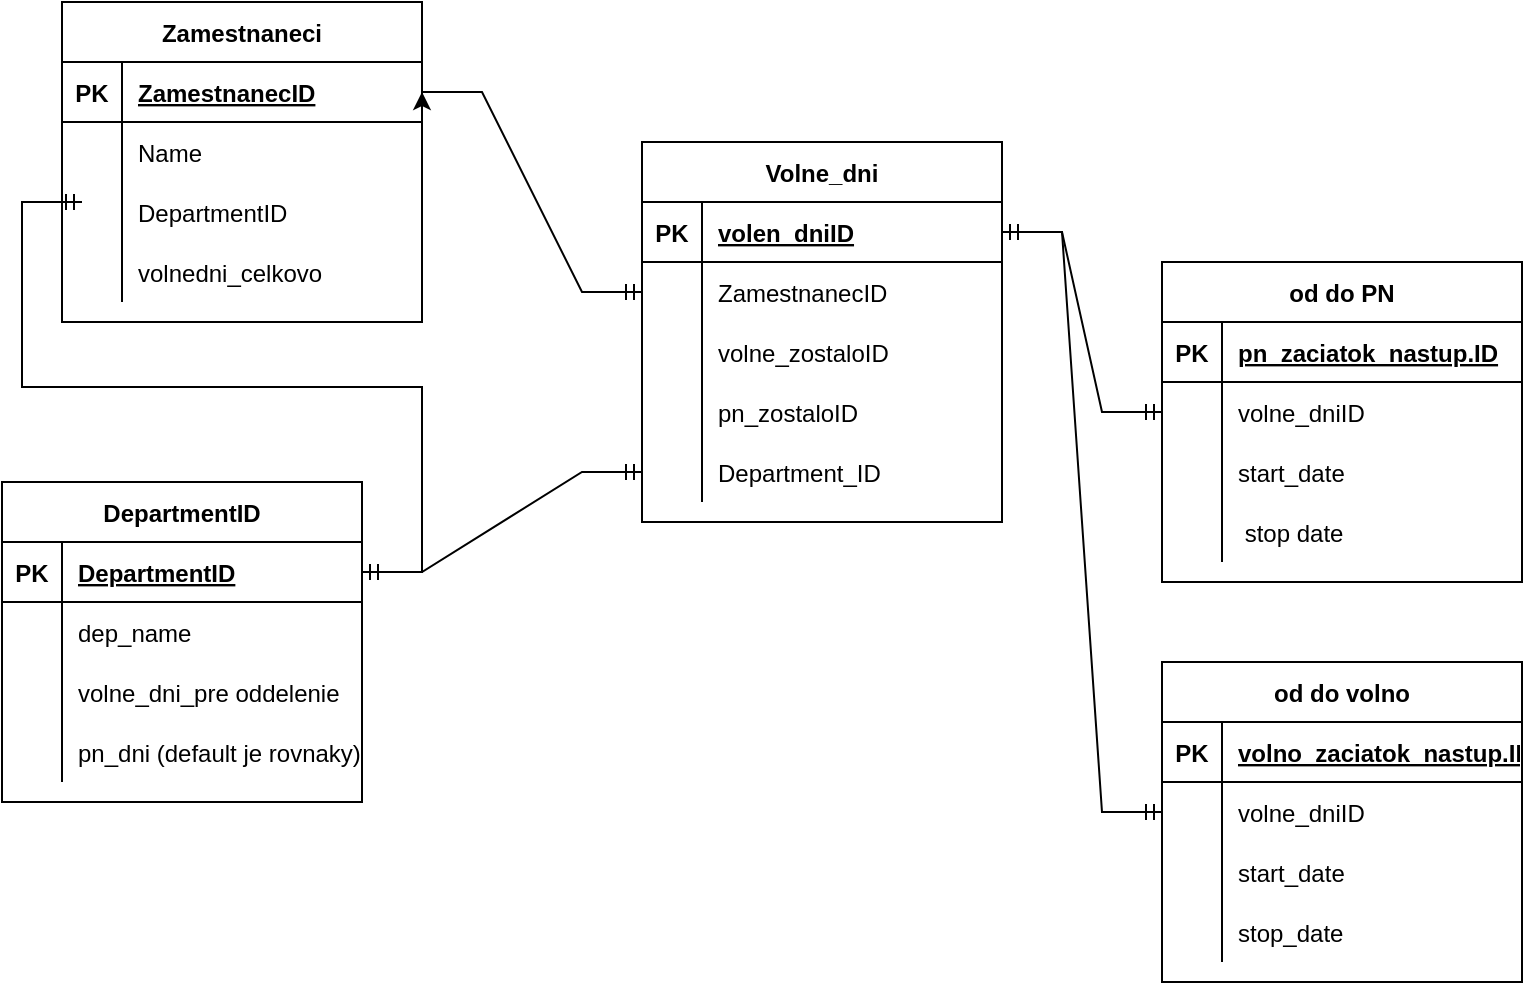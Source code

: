 <mxfile version="17.4.6" type="device"><diagram id="BS0G3T2v_LjWMvKO3MU5" name="Page-1"><mxGraphModel dx="1422" dy="696" grid="1" gridSize="10" guides="1" tooltips="1" connect="1" arrows="1" fold="1" page="1" pageScale="1" pageWidth="850" pageHeight="1100" math="0" shadow="0"><root><mxCell id="0"/><mxCell id="1" parent="0"/><mxCell id="dnge9GeZkEIZmfZI3fVi-1" value="Volne_dni" style="shape=table;startSize=30;container=1;collapsible=1;childLayout=tableLayout;fixedRows=1;rowLines=0;fontStyle=1;align=center;resizeLast=1;" parent="1" vertex="1"><mxGeometry x="340" y="120" width="180" height="190" as="geometry"/></mxCell><mxCell id="dnge9GeZkEIZmfZI3fVi-2" value="" style="shape=tableRow;horizontal=0;startSize=0;swimlaneHead=0;swimlaneBody=0;fillColor=none;collapsible=0;dropTarget=0;points=[[0,0.5],[1,0.5]];portConstraint=eastwest;top=0;left=0;right=0;bottom=1;" parent="dnge9GeZkEIZmfZI3fVi-1" vertex="1"><mxGeometry y="30" width="180" height="30" as="geometry"/></mxCell><mxCell id="dnge9GeZkEIZmfZI3fVi-3" value="PK" style="shape=partialRectangle;connectable=0;fillColor=none;top=0;left=0;bottom=0;right=0;fontStyle=1;overflow=hidden;" parent="dnge9GeZkEIZmfZI3fVi-2" vertex="1"><mxGeometry width="30" height="30" as="geometry"><mxRectangle width="30" height="30" as="alternateBounds"/></mxGeometry></mxCell><mxCell id="dnge9GeZkEIZmfZI3fVi-4" value="volen_dniID" style="shape=partialRectangle;connectable=0;fillColor=none;top=0;left=0;bottom=0;right=0;align=left;spacingLeft=6;fontStyle=5;overflow=hidden;" parent="dnge9GeZkEIZmfZI3fVi-2" vertex="1"><mxGeometry x="30" width="150" height="30" as="geometry"><mxRectangle width="150" height="30" as="alternateBounds"/></mxGeometry></mxCell><mxCell id="dnge9GeZkEIZmfZI3fVi-5" value="" style="shape=tableRow;horizontal=0;startSize=0;swimlaneHead=0;swimlaneBody=0;fillColor=none;collapsible=0;dropTarget=0;points=[[0,0.5],[1,0.5]];portConstraint=eastwest;top=0;left=0;right=0;bottom=0;" parent="dnge9GeZkEIZmfZI3fVi-1" vertex="1"><mxGeometry y="60" width="180" height="30" as="geometry"/></mxCell><mxCell id="dnge9GeZkEIZmfZI3fVi-6" value="" style="shape=partialRectangle;connectable=0;fillColor=none;top=0;left=0;bottom=0;right=0;editable=1;overflow=hidden;" parent="dnge9GeZkEIZmfZI3fVi-5" vertex="1"><mxGeometry width="30" height="30" as="geometry"><mxRectangle width="30" height="30" as="alternateBounds"/></mxGeometry></mxCell><mxCell id="dnge9GeZkEIZmfZI3fVi-7" value="ZamestnanecID" style="shape=partialRectangle;connectable=0;fillColor=none;top=0;left=0;bottom=0;right=0;align=left;spacingLeft=6;overflow=hidden;" parent="dnge9GeZkEIZmfZI3fVi-5" vertex="1"><mxGeometry x="30" width="150" height="30" as="geometry"><mxRectangle width="150" height="30" as="alternateBounds"/></mxGeometry></mxCell><mxCell id="dnge9GeZkEIZmfZI3fVi-8" value="" style="shape=tableRow;horizontal=0;startSize=0;swimlaneHead=0;swimlaneBody=0;fillColor=none;collapsible=0;dropTarget=0;points=[[0,0.5],[1,0.5]];portConstraint=eastwest;top=0;left=0;right=0;bottom=0;" parent="dnge9GeZkEIZmfZI3fVi-1" vertex="1"><mxGeometry y="90" width="180" height="30" as="geometry"/></mxCell><mxCell id="dnge9GeZkEIZmfZI3fVi-9" value="" style="shape=partialRectangle;connectable=0;fillColor=none;top=0;left=0;bottom=0;right=0;editable=1;overflow=hidden;" parent="dnge9GeZkEIZmfZI3fVi-8" vertex="1"><mxGeometry width="30" height="30" as="geometry"><mxRectangle width="30" height="30" as="alternateBounds"/></mxGeometry></mxCell><mxCell id="dnge9GeZkEIZmfZI3fVi-10" value="volne_zostaloID" style="shape=partialRectangle;connectable=0;fillColor=none;top=0;left=0;bottom=0;right=0;align=left;spacingLeft=6;overflow=hidden;" parent="dnge9GeZkEIZmfZI3fVi-8" vertex="1"><mxGeometry x="30" width="150" height="30" as="geometry"><mxRectangle width="150" height="30" as="alternateBounds"/></mxGeometry></mxCell><mxCell id="dnge9GeZkEIZmfZI3fVi-11" value="" style="shape=tableRow;horizontal=0;startSize=0;swimlaneHead=0;swimlaneBody=0;fillColor=none;collapsible=0;dropTarget=0;points=[[0,0.5],[1,0.5]];portConstraint=eastwest;top=0;left=0;right=0;bottom=0;" parent="dnge9GeZkEIZmfZI3fVi-1" vertex="1"><mxGeometry y="120" width="180" height="30" as="geometry"/></mxCell><mxCell id="dnge9GeZkEIZmfZI3fVi-12" value="" style="shape=partialRectangle;connectable=0;fillColor=none;top=0;left=0;bottom=0;right=0;editable=1;overflow=hidden;" parent="dnge9GeZkEIZmfZI3fVi-11" vertex="1"><mxGeometry width="30" height="30" as="geometry"><mxRectangle width="30" height="30" as="alternateBounds"/></mxGeometry></mxCell><mxCell id="dnge9GeZkEIZmfZI3fVi-13" value="pn_zostaloID" style="shape=partialRectangle;connectable=0;fillColor=none;top=0;left=0;bottom=0;right=0;align=left;spacingLeft=6;overflow=hidden;" parent="dnge9GeZkEIZmfZI3fVi-11" vertex="1"><mxGeometry x="30" width="150" height="30" as="geometry"><mxRectangle width="150" height="30" as="alternateBounds"/></mxGeometry></mxCell><mxCell id="Zyae8Sh_fjNBrt66247U-1" value="" style="shape=tableRow;horizontal=0;startSize=0;swimlaneHead=0;swimlaneBody=0;fillColor=none;collapsible=0;dropTarget=0;points=[[0,0.5],[1,0.5]];portConstraint=eastwest;top=0;left=0;right=0;bottom=0;" vertex="1" parent="dnge9GeZkEIZmfZI3fVi-1"><mxGeometry y="150" width="180" height="30" as="geometry"/></mxCell><mxCell id="Zyae8Sh_fjNBrt66247U-2" value="" style="shape=partialRectangle;connectable=0;fillColor=none;top=0;left=0;bottom=0;right=0;editable=1;overflow=hidden;" vertex="1" parent="Zyae8Sh_fjNBrt66247U-1"><mxGeometry width="30" height="30" as="geometry"><mxRectangle width="30" height="30" as="alternateBounds"/></mxGeometry></mxCell><mxCell id="Zyae8Sh_fjNBrt66247U-3" value="Department_ID" style="shape=partialRectangle;connectable=0;fillColor=none;top=0;left=0;bottom=0;right=0;align=left;spacingLeft=6;overflow=hidden;" vertex="1" parent="Zyae8Sh_fjNBrt66247U-1"><mxGeometry x="30" width="150" height="30" as="geometry"><mxRectangle width="150" height="30" as="alternateBounds"/></mxGeometry></mxCell><mxCell id="dnge9GeZkEIZmfZI3fVi-14" value="od do volno" style="shape=table;startSize=30;container=1;collapsible=1;childLayout=tableLayout;fixedRows=1;rowLines=0;fontStyle=1;align=center;resizeLast=1;" parent="1" vertex="1"><mxGeometry x="600" y="380" width="180" height="160" as="geometry"/></mxCell><mxCell id="dnge9GeZkEIZmfZI3fVi-15" value="" style="shape=tableRow;horizontal=0;startSize=0;swimlaneHead=0;swimlaneBody=0;fillColor=none;collapsible=0;dropTarget=0;points=[[0,0.5],[1,0.5]];portConstraint=eastwest;top=0;left=0;right=0;bottom=1;" parent="dnge9GeZkEIZmfZI3fVi-14" vertex="1"><mxGeometry y="30" width="180" height="30" as="geometry"/></mxCell><mxCell id="dnge9GeZkEIZmfZI3fVi-16" value="PK" style="shape=partialRectangle;connectable=0;fillColor=none;top=0;left=0;bottom=0;right=0;fontStyle=1;overflow=hidden;" parent="dnge9GeZkEIZmfZI3fVi-15" vertex="1"><mxGeometry width="30" height="30" as="geometry"><mxRectangle width="30" height="30" as="alternateBounds"/></mxGeometry></mxCell><mxCell id="dnge9GeZkEIZmfZI3fVi-17" value="volno_zaciatok_nastup.ID" style="shape=partialRectangle;connectable=0;fillColor=none;top=0;left=0;bottom=0;right=0;align=left;spacingLeft=6;fontStyle=5;overflow=hidden;" parent="dnge9GeZkEIZmfZI3fVi-15" vertex="1"><mxGeometry x="30" width="150" height="30" as="geometry"><mxRectangle width="150" height="30" as="alternateBounds"/></mxGeometry></mxCell><mxCell id="dnge9GeZkEIZmfZI3fVi-18" value="" style="shape=tableRow;horizontal=0;startSize=0;swimlaneHead=0;swimlaneBody=0;fillColor=none;collapsible=0;dropTarget=0;points=[[0,0.5],[1,0.5]];portConstraint=eastwest;top=0;left=0;right=0;bottom=0;" parent="dnge9GeZkEIZmfZI3fVi-14" vertex="1"><mxGeometry y="60" width="180" height="30" as="geometry"/></mxCell><mxCell id="dnge9GeZkEIZmfZI3fVi-19" value="" style="shape=partialRectangle;connectable=0;fillColor=none;top=0;left=0;bottom=0;right=0;editable=1;overflow=hidden;" parent="dnge9GeZkEIZmfZI3fVi-18" vertex="1"><mxGeometry width="30" height="30" as="geometry"><mxRectangle width="30" height="30" as="alternateBounds"/></mxGeometry></mxCell><mxCell id="dnge9GeZkEIZmfZI3fVi-20" value="volne_dniID" style="shape=partialRectangle;connectable=0;fillColor=none;top=0;left=0;bottom=0;right=0;align=left;spacingLeft=6;overflow=hidden;" parent="dnge9GeZkEIZmfZI3fVi-18" vertex="1"><mxGeometry x="30" width="150" height="30" as="geometry"><mxRectangle width="150" height="30" as="alternateBounds"/></mxGeometry></mxCell><mxCell id="dnge9GeZkEIZmfZI3fVi-21" value="" style="shape=tableRow;horizontal=0;startSize=0;swimlaneHead=0;swimlaneBody=0;fillColor=none;collapsible=0;dropTarget=0;points=[[0,0.5],[1,0.5]];portConstraint=eastwest;top=0;left=0;right=0;bottom=0;" parent="dnge9GeZkEIZmfZI3fVi-14" vertex="1"><mxGeometry y="90" width="180" height="30" as="geometry"/></mxCell><mxCell id="dnge9GeZkEIZmfZI3fVi-22" value="" style="shape=partialRectangle;connectable=0;fillColor=none;top=0;left=0;bottom=0;right=0;editable=1;overflow=hidden;" parent="dnge9GeZkEIZmfZI3fVi-21" vertex="1"><mxGeometry width="30" height="30" as="geometry"><mxRectangle width="30" height="30" as="alternateBounds"/></mxGeometry></mxCell><mxCell id="dnge9GeZkEIZmfZI3fVi-23" value="start_date" style="shape=partialRectangle;connectable=0;fillColor=none;top=0;left=0;bottom=0;right=0;align=left;spacingLeft=6;overflow=hidden;" parent="dnge9GeZkEIZmfZI3fVi-21" vertex="1"><mxGeometry x="30" width="150" height="30" as="geometry"><mxRectangle width="150" height="30" as="alternateBounds"/></mxGeometry></mxCell><mxCell id="dnge9GeZkEIZmfZI3fVi-24" value="" style="shape=tableRow;horizontal=0;startSize=0;swimlaneHead=0;swimlaneBody=0;fillColor=none;collapsible=0;dropTarget=0;points=[[0,0.5],[1,0.5]];portConstraint=eastwest;top=0;left=0;right=0;bottom=0;" parent="dnge9GeZkEIZmfZI3fVi-14" vertex="1"><mxGeometry y="120" width="180" height="30" as="geometry"/></mxCell><mxCell id="dnge9GeZkEIZmfZI3fVi-25" value="" style="shape=partialRectangle;connectable=0;fillColor=none;top=0;left=0;bottom=0;right=0;editable=1;overflow=hidden;" parent="dnge9GeZkEIZmfZI3fVi-24" vertex="1"><mxGeometry width="30" height="30" as="geometry"><mxRectangle width="30" height="30" as="alternateBounds"/></mxGeometry></mxCell><mxCell id="dnge9GeZkEIZmfZI3fVi-26" value="stop_date" style="shape=partialRectangle;connectable=0;fillColor=none;top=0;left=0;bottom=0;right=0;align=left;spacingLeft=6;overflow=hidden;" parent="dnge9GeZkEIZmfZI3fVi-24" vertex="1"><mxGeometry x="30" width="150" height="30" as="geometry"><mxRectangle width="150" height="30" as="alternateBounds"/></mxGeometry></mxCell><object label="Zamestnaneci" id="dnge9GeZkEIZmfZI3fVi-27"><mxCell style="shape=table;startSize=30;container=1;collapsible=1;childLayout=tableLayout;fixedRows=1;rowLines=0;fontStyle=1;align=center;resizeLast=1;" parent="1" vertex="1"><mxGeometry x="50" y="50" width="180" height="160" as="geometry"><mxRectangle x="90" y="370" width="60" height="30" as="alternateBounds"/></mxGeometry></mxCell></object><mxCell id="dnge9GeZkEIZmfZI3fVi-28" value="" style="shape=tableRow;horizontal=0;startSize=0;swimlaneHead=0;swimlaneBody=0;fillColor=none;collapsible=0;dropTarget=0;points=[[0,0.5],[1,0.5]];portConstraint=eastwest;top=0;left=0;right=0;bottom=1;" parent="dnge9GeZkEIZmfZI3fVi-27" vertex="1"><mxGeometry y="30" width="180" height="30" as="geometry"/></mxCell><mxCell id="dnge9GeZkEIZmfZI3fVi-29" value="PK" style="shape=partialRectangle;connectable=0;fillColor=none;top=0;left=0;bottom=0;right=0;fontStyle=1;overflow=hidden;" parent="dnge9GeZkEIZmfZI3fVi-28" vertex="1"><mxGeometry width="30" height="30" as="geometry"><mxRectangle width="30" height="30" as="alternateBounds"/></mxGeometry></mxCell><mxCell id="dnge9GeZkEIZmfZI3fVi-30" value="ZamestnanecID" style="shape=partialRectangle;connectable=0;fillColor=none;top=0;left=0;bottom=0;right=0;align=left;spacingLeft=6;fontStyle=5;overflow=hidden;" parent="dnge9GeZkEIZmfZI3fVi-28" vertex="1"><mxGeometry x="30" width="150" height="30" as="geometry"><mxRectangle width="150" height="30" as="alternateBounds"/></mxGeometry></mxCell><mxCell id="dnge9GeZkEIZmfZI3fVi-43" style="edgeStyle=orthogonalEdgeStyle;rounded=0;orthogonalLoop=1;jettySize=auto;html=1;exitX=1;exitY=0.5;exitDx=0;exitDy=0;entryX=1;entryY=0.5;entryDx=0;entryDy=0;" parent="dnge9GeZkEIZmfZI3fVi-27" source="dnge9GeZkEIZmfZI3fVi-31" target="dnge9GeZkEIZmfZI3fVi-28" edge="1"><mxGeometry relative="1" as="geometry"/></mxCell><mxCell id="dnge9GeZkEIZmfZI3fVi-31" value="" style="shape=tableRow;horizontal=0;startSize=0;swimlaneHead=0;swimlaneBody=0;fillColor=none;collapsible=0;dropTarget=0;points=[[0,0.5],[1,0.5]];portConstraint=eastwest;top=0;left=0;right=0;bottom=0;" parent="dnge9GeZkEIZmfZI3fVi-27" vertex="1"><mxGeometry y="60" width="180" height="30" as="geometry"/></mxCell><mxCell id="dnge9GeZkEIZmfZI3fVi-32" value="" style="shape=partialRectangle;connectable=0;fillColor=none;top=0;left=0;bottom=0;right=0;editable=1;overflow=hidden;" parent="dnge9GeZkEIZmfZI3fVi-31" vertex="1"><mxGeometry width="30" height="30" as="geometry"><mxRectangle width="30" height="30" as="alternateBounds"/></mxGeometry></mxCell><mxCell id="dnge9GeZkEIZmfZI3fVi-33" value="Name" style="shape=partialRectangle;connectable=0;fillColor=none;top=0;left=0;bottom=0;right=0;align=left;spacingLeft=6;overflow=hidden;" parent="dnge9GeZkEIZmfZI3fVi-31" vertex="1"><mxGeometry x="30" width="150" height="30" as="geometry"><mxRectangle width="150" height="30" as="alternateBounds"/></mxGeometry></mxCell><mxCell id="dnge9GeZkEIZmfZI3fVi-34" value="" style="shape=tableRow;horizontal=0;startSize=0;swimlaneHead=0;swimlaneBody=0;fillColor=none;collapsible=0;dropTarget=0;points=[[0,0.5],[1,0.5]];portConstraint=eastwest;top=0;left=0;right=0;bottom=0;" parent="dnge9GeZkEIZmfZI3fVi-27" vertex="1"><mxGeometry y="90" width="180" height="30" as="geometry"/></mxCell><mxCell id="dnge9GeZkEIZmfZI3fVi-35" value="" style="shape=partialRectangle;connectable=0;fillColor=none;top=0;left=0;bottom=0;right=0;editable=1;overflow=hidden;" parent="dnge9GeZkEIZmfZI3fVi-34" vertex="1"><mxGeometry width="30" height="30" as="geometry"><mxRectangle width="30" height="30" as="alternateBounds"/></mxGeometry></mxCell><mxCell id="dnge9GeZkEIZmfZI3fVi-36" value="DepartmentID" style="shape=partialRectangle;connectable=0;fillColor=none;top=0;left=0;bottom=0;right=0;align=left;spacingLeft=6;overflow=hidden;" parent="dnge9GeZkEIZmfZI3fVi-34" vertex="1"><mxGeometry x="30" width="150" height="30" as="geometry"><mxRectangle width="150" height="30" as="alternateBounds"/></mxGeometry></mxCell><mxCell id="dnge9GeZkEIZmfZI3fVi-37" value="" style="shape=tableRow;horizontal=0;startSize=0;swimlaneHead=0;swimlaneBody=0;fillColor=none;collapsible=0;dropTarget=0;points=[[0,0.5],[1,0.5]];portConstraint=eastwest;top=0;left=0;right=0;bottom=0;" parent="dnge9GeZkEIZmfZI3fVi-27" vertex="1"><mxGeometry y="120" width="180" height="30" as="geometry"/></mxCell><mxCell id="dnge9GeZkEIZmfZI3fVi-38" value="" style="shape=partialRectangle;connectable=0;fillColor=none;top=0;left=0;bottom=0;right=0;editable=1;overflow=hidden;" parent="dnge9GeZkEIZmfZI3fVi-37" vertex="1"><mxGeometry width="30" height="30" as="geometry"><mxRectangle width="30" height="30" as="alternateBounds"/></mxGeometry></mxCell><mxCell id="dnge9GeZkEIZmfZI3fVi-39" value="volnedni_celkovo" style="shape=partialRectangle;connectable=0;fillColor=none;top=0;left=0;bottom=0;right=0;align=left;spacingLeft=6;overflow=hidden;" parent="dnge9GeZkEIZmfZI3fVi-37" vertex="1"><mxGeometry x="30" width="150" height="30" as="geometry"><mxRectangle width="150" height="30" as="alternateBounds"/></mxGeometry></mxCell><mxCell id="dnge9GeZkEIZmfZI3fVi-42" value="" style="edgeStyle=entityRelationEdgeStyle;fontSize=12;html=1;endArrow=ERmandOne;rounded=0;entryX=0;entryY=0.5;entryDx=0;entryDy=0;" parent="1" source="dnge9GeZkEIZmfZI3fVi-28" target="dnge9GeZkEIZmfZI3fVi-5" edge="1"><mxGeometry width="100" height="100" relative="1" as="geometry"><mxPoint x="270" y="440" as="sourcePoint"/><mxPoint x="370" y="340" as="targetPoint"/></mxGeometry></mxCell><mxCell id="dnge9GeZkEIZmfZI3fVi-44" value="" style="edgeStyle=entityRelationEdgeStyle;fontSize=12;html=1;endArrow=ERmandOne;startArrow=ERmandOne;rounded=0;exitX=1;exitY=0.5;exitDx=0;exitDy=0;entryX=0;entryY=0.5;entryDx=0;entryDy=0;" parent="1" source="dnge9GeZkEIZmfZI3fVi-2" target="dnge9GeZkEIZmfZI3fVi-18" edge="1"><mxGeometry width="100" height="100" relative="1" as="geometry"><mxPoint x="530" y="290" as="sourcePoint"/><mxPoint x="630" y="190" as="targetPoint"/></mxGeometry></mxCell><mxCell id="dnge9GeZkEIZmfZI3fVi-45" value="od do PN" style="shape=table;startSize=30;container=1;collapsible=1;childLayout=tableLayout;fixedRows=1;rowLines=0;fontStyle=1;align=center;resizeLast=1;" parent="1" vertex="1"><mxGeometry x="600" y="180" width="180" height="160" as="geometry"/></mxCell><mxCell id="dnge9GeZkEIZmfZI3fVi-46" value="" style="shape=tableRow;horizontal=0;startSize=0;swimlaneHead=0;swimlaneBody=0;fillColor=none;collapsible=0;dropTarget=0;points=[[0,0.5],[1,0.5]];portConstraint=eastwest;top=0;left=0;right=0;bottom=1;" parent="dnge9GeZkEIZmfZI3fVi-45" vertex="1"><mxGeometry y="30" width="180" height="30" as="geometry"/></mxCell><mxCell id="dnge9GeZkEIZmfZI3fVi-47" value="PK" style="shape=partialRectangle;connectable=0;fillColor=none;top=0;left=0;bottom=0;right=0;fontStyle=1;overflow=hidden;" parent="dnge9GeZkEIZmfZI3fVi-46" vertex="1"><mxGeometry width="30" height="30" as="geometry"><mxRectangle width="30" height="30" as="alternateBounds"/></mxGeometry></mxCell><mxCell id="dnge9GeZkEIZmfZI3fVi-48" value="pn_zaciatok_nastup.ID" style="shape=partialRectangle;connectable=0;fillColor=none;top=0;left=0;bottom=0;right=0;align=left;spacingLeft=6;fontStyle=5;overflow=hidden;" parent="dnge9GeZkEIZmfZI3fVi-46" vertex="1"><mxGeometry x="30" width="150" height="30" as="geometry"><mxRectangle width="150" height="30" as="alternateBounds"/></mxGeometry></mxCell><mxCell id="dnge9GeZkEIZmfZI3fVi-49" value="" style="shape=tableRow;horizontal=0;startSize=0;swimlaneHead=0;swimlaneBody=0;fillColor=none;collapsible=0;dropTarget=0;points=[[0,0.5],[1,0.5]];portConstraint=eastwest;top=0;left=0;right=0;bottom=0;" parent="dnge9GeZkEIZmfZI3fVi-45" vertex="1"><mxGeometry y="60" width="180" height="30" as="geometry"/></mxCell><mxCell id="dnge9GeZkEIZmfZI3fVi-50" value="" style="shape=partialRectangle;connectable=0;fillColor=none;top=0;left=0;bottom=0;right=0;editable=1;overflow=hidden;" parent="dnge9GeZkEIZmfZI3fVi-49" vertex="1"><mxGeometry width="30" height="30" as="geometry"><mxRectangle width="30" height="30" as="alternateBounds"/></mxGeometry></mxCell><mxCell id="dnge9GeZkEIZmfZI3fVi-51" value="volne_dniID" style="shape=partialRectangle;connectable=0;fillColor=none;top=0;left=0;bottom=0;right=0;align=left;spacingLeft=6;overflow=hidden;" parent="dnge9GeZkEIZmfZI3fVi-49" vertex="1"><mxGeometry x="30" width="150" height="30" as="geometry"><mxRectangle width="150" height="30" as="alternateBounds"/></mxGeometry></mxCell><mxCell id="dnge9GeZkEIZmfZI3fVi-52" value="" style="shape=tableRow;horizontal=0;startSize=0;swimlaneHead=0;swimlaneBody=0;fillColor=none;collapsible=0;dropTarget=0;points=[[0,0.5],[1,0.5]];portConstraint=eastwest;top=0;left=0;right=0;bottom=0;" parent="dnge9GeZkEIZmfZI3fVi-45" vertex="1"><mxGeometry y="90" width="180" height="30" as="geometry"/></mxCell><mxCell id="dnge9GeZkEIZmfZI3fVi-53" value="" style="shape=partialRectangle;connectable=0;fillColor=none;top=0;left=0;bottom=0;right=0;editable=1;overflow=hidden;" parent="dnge9GeZkEIZmfZI3fVi-52" vertex="1"><mxGeometry width="30" height="30" as="geometry"><mxRectangle width="30" height="30" as="alternateBounds"/></mxGeometry></mxCell><mxCell id="dnge9GeZkEIZmfZI3fVi-54" value="start_date" style="shape=partialRectangle;connectable=0;fillColor=none;top=0;left=0;bottom=0;right=0;align=left;spacingLeft=6;overflow=hidden;" parent="dnge9GeZkEIZmfZI3fVi-52" vertex="1"><mxGeometry x="30" width="150" height="30" as="geometry"><mxRectangle width="150" height="30" as="alternateBounds"/></mxGeometry></mxCell><mxCell id="dnge9GeZkEIZmfZI3fVi-55" value="" style="shape=tableRow;horizontal=0;startSize=0;swimlaneHead=0;swimlaneBody=0;fillColor=none;collapsible=0;dropTarget=0;points=[[0,0.5],[1,0.5]];portConstraint=eastwest;top=0;left=0;right=0;bottom=0;" parent="dnge9GeZkEIZmfZI3fVi-45" vertex="1"><mxGeometry y="120" width="180" height="30" as="geometry"/></mxCell><mxCell id="dnge9GeZkEIZmfZI3fVi-56" value="" style="shape=partialRectangle;connectable=0;fillColor=none;top=0;left=0;bottom=0;right=0;editable=1;overflow=hidden;" parent="dnge9GeZkEIZmfZI3fVi-55" vertex="1"><mxGeometry width="30" height="30" as="geometry"><mxRectangle width="30" height="30" as="alternateBounds"/></mxGeometry></mxCell><mxCell id="dnge9GeZkEIZmfZI3fVi-57" value=" stop date " style="shape=partialRectangle;connectable=0;fillColor=none;top=0;left=0;bottom=0;right=0;align=left;spacingLeft=6;overflow=hidden;" parent="dnge9GeZkEIZmfZI3fVi-55" vertex="1"><mxGeometry x="30" width="150" height="30" as="geometry"><mxRectangle width="150" height="30" as="alternateBounds"/></mxGeometry></mxCell><mxCell id="dnge9GeZkEIZmfZI3fVi-58" value="" style="edgeStyle=entityRelationEdgeStyle;fontSize=12;html=1;endArrow=ERmandOne;startArrow=ERmandOne;rounded=0;exitX=1;exitY=0.5;exitDx=0;exitDy=0;" parent="1" source="dnge9GeZkEIZmfZI3fVi-2" target="dnge9GeZkEIZmfZI3fVi-49" edge="1"><mxGeometry width="100" height="100" relative="1" as="geometry"><mxPoint x="540" y="290" as="sourcePoint"/><mxPoint x="640" y="190" as="targetPoint"/></mxGeometry></mxCell><mxCell id="dnge9GeZkEIZmfZI3fVi-63" value="DepartmentID" style="shape=table;startSize=30;container=1;collapsible=1;childLayout=tableLayout;fixedRows=1;rowLines=0;fontStyle=1;align=center;resizeLast=1;" parent="1" vertex="1"><mxGeometry x="20" y="290" width="180" height="160" as="geometry"/></mxCell><mxCell id="dnge9GeZkEIZmfZI3fVi-64" value="" style="shape=tableRow;horizontal=0;startSize=0;swimlaneHead=0;swimlaneBody=0;fillColor=none;collapsible=0;dropTarget=0;points=[[0,0.5],[1,0.5]];portConstraint=eastwest;top=0;left=0;right=0;bottom=1;" parent="dnge9GeZkEIZmfZI3fVi-63" vertex="1"><mxGeometry y="30" width="180" height="30" as="geometry"/></mxCell><mxCell id="dnge9GeZkEIZmfZI3fVi-65" value="PK" style="shape=partialRectangle;connectable=0;fillColor=none;top=0;left=0;bottom=0;right=0;fontStyle=1;overflow=hidden;" parent="dnge9GeZkEIZmfZI3fVi-64" vertex="1"><mxGeometry width="30" height="30" as="geometry"><mxRectangle width="30" height="30" as="alternateBounds"/></mxGeometry></mxCell><mxCell id="dnge9GeZkEIZmfZI3fVi-66" value="DepartmentID" style="shape=partialRectangle;connectable=0;fillColor=none;top=0;left=0;bottom=0;right=0;align=left;spacingLeft=6;fontStyle=5;overflow=hidden;" parent="dnge9GeZkEIZmfZI3fVi-64" vertex="1"><mxGeometry x="30" width="150" height="30" as="geometry"><mxRectangle width="150" height="30" as="alternateBounds"/></mxGeometry></mxCell><mxCell id="dnge9GeZkEIZmfZI3fVi-67" value="" style="shape=tableRow;horizontal=0;startSize=0;swimlaneHead=0;swimlaneBody=0;fillColor=none;collapsible=0;dropTarget=0;points=[[0,0.5],[1,0.5]];portConstraint=eastwest;top=0;left=0;right=0;bottom=0;" parent="dnge9GeZkEIZmfZI3fVi-63" vertex="1"><mxGeometry y="60" width="180" height="30" as="geometry"/></mxCell><mxCell id="dnge9GeZkEIZmfZI3fVi-68" value="" style="shape=partialRectangle;connectable=0;fillColor=none;top=0;left=0;bottom=0;right=0;editable=1;overflow=hidden;" parent="dnge9GeZkEIZmfZI3fVi-67" vertex="1"><mxGeometry width="30" height="30" as="geometry"><mxRectangle width="30" height="30" as="alternateBounds"/></mxGeometry></mxCell><mxCell id="dnge9GeZkEIZmfZI3fVi-69" value="dep_name" style="shape=partialRectangle;connectable=0;fillColor=none;top=0;left=0;bottom=0;right=0;align=left;spacingLeft=6;overflow=hidden;" parent="dnge9GeZkEIZmfZI3fVi-67" vertex="1"><mxGeometry x="30" width="150" height="30" as="geometry"><mxRectangle width="150" height="30" as="alternateBounds"/></mxGeometry></mxCell><mxCell id="dnge9GeZkEIZmfZI3fVi-70" value="" style="shape=tableRow;horizontal=0;startSize=0;swimlaneHead=0;swimlaneBody=0;fillColor=none;collapsible=0;dropTarget=0;points=[[0,0.5],[1,0.5]];portConstraint=eastwest;top=0;left=0;right=0;bottom=0;" parent="dnge9GeZkEIZmfZI3fVi-63" vertex="1"><mxGeometry y="90" width="180" height="30" as="geometry"/></mxCell><mxCell id="dnge9GeZkEIZmfZI3fVi-71" value="" style="shape=partialRectangle;connectable=0;fillColor=none;top=0;left=0;bottom=0;right=0;editable=1;overflow=hidden;" parent="dnge9GeZkEIZmfZI3fVi-70" vertex="1"><mxGeometry width="30" height="30" as="geometry"><mxRectangle width="30" height="30" as="alternateBounds"/></mxGeometry></mxCell><mxCell id="dnge9GeZkEIZmfZI3fVi-72" value="volne_dni_pre oddelenie" style="shape=partialRectangle;connectable=0;fillColor=none;top=0;left=0;bottom=0;right=0;align=left;spacingLeft=6;overflow=hidden;" parent="dnge9GeZkEIZmfZI3fVi-70" vertex="1"><mxGeometry x="30" width="150" height="30" as="geometry"><mxRectangle width="150" height="30" as="alternateBounds"/></mxGeometry></mxCell><mxCell id="dnge9GeZkEIZmfZI3fVi-73" value="" style="shape=tableRow;horizontal=0;startSize=0;swimlaneHead=0;swimlaneBody=0;fillColor=none;collapsible=0;dropTarget=0;points=[[0,0.5],[1,0.5]];portConstraint=eastwest;top=0;left=0;right=0;bottom=0;" parent="dnge9GeZkEIZmfZI3fVi-63" vertex="1"><mxGeometry y="120" width="180" height="30" as="geometry"/></mxCell><mxCell id="dnge9GeZkEIZmfZI3fVi-74" value="" style="shape=partialRectangle;connectable=0;fillColor=none;top=0;left=0;bottom=0;right=0;editable=1;overflow=hidden;" parent="dnge9GeZkEIZmfZI3fVi-73" vertex="1"><mxGeometry width="30" height="30" as="geometry"><mxRectangle width="30" height="30" as="alternateBounds"/></mxGeometry></mxCell><mxCell id="dnge9GeZkEIZmfZI3fVi-75" value="pn_dni (default je rovnaky)" style="shape=partialRectangle;connectable=0;fillColor=none;top=0;left=0;bottom=0;right=0;align=left;spacingLeft=6;overflow=hidden;" parent="dnge9GeZkEIZmfZI3fVi-73" vertex="1"><mxGeometry x="30" width="150" height="30" as="geometry"><mxRectangle width="150" height="30" as="alternateBounds"/></mxGeometry></mxCell><mxCell id="dnge9GeZkEIZmfZI3fVi-76" value="" style="edgeStyle=entityRelationEdgeStyle;fontSize=12;html=1;endArrow=ERmandOne;startArrow=ERmandOne;rounded=0;exitX=1;exitY=0.5;exitDx=0;exitDy=0;" parent="1" source="dnge9GeZkEIZmfZI3fVi-64" edge="1"><mxGeometry width="100" height="100" relative="1" as="geometry"><mxPoint x="-40" y="250" as="sourcePoint"/><mxPoint x="60" y="150" as="targetPoint"/></mxGeometry></mxCell><mxCell id="Zyae8Sh_fjNBrt66247U-4" value="" style="edgeStyle=entityRelationEdgeStyle;fontSize=12;html=1;endArrow=ERmandOne;rounded=0;exitX=1;exitY=0.5;exitDx=0;exitDy=0;" edge="1" parent="1" source="dnge9GeZkEIZmfZI3fVi-64" target="Zyae8Sh_fjNBrt66247U-1"><mxGeometry width="100" height="100" relative="1" as="geometry"><mxPoint x="190" y="340" as="sourcePoint"/><mxPoint x="290" y="240" as="targetPoint"/></mxGeometry></mxCell></root></mxGraphModel></diagram></mxfile>